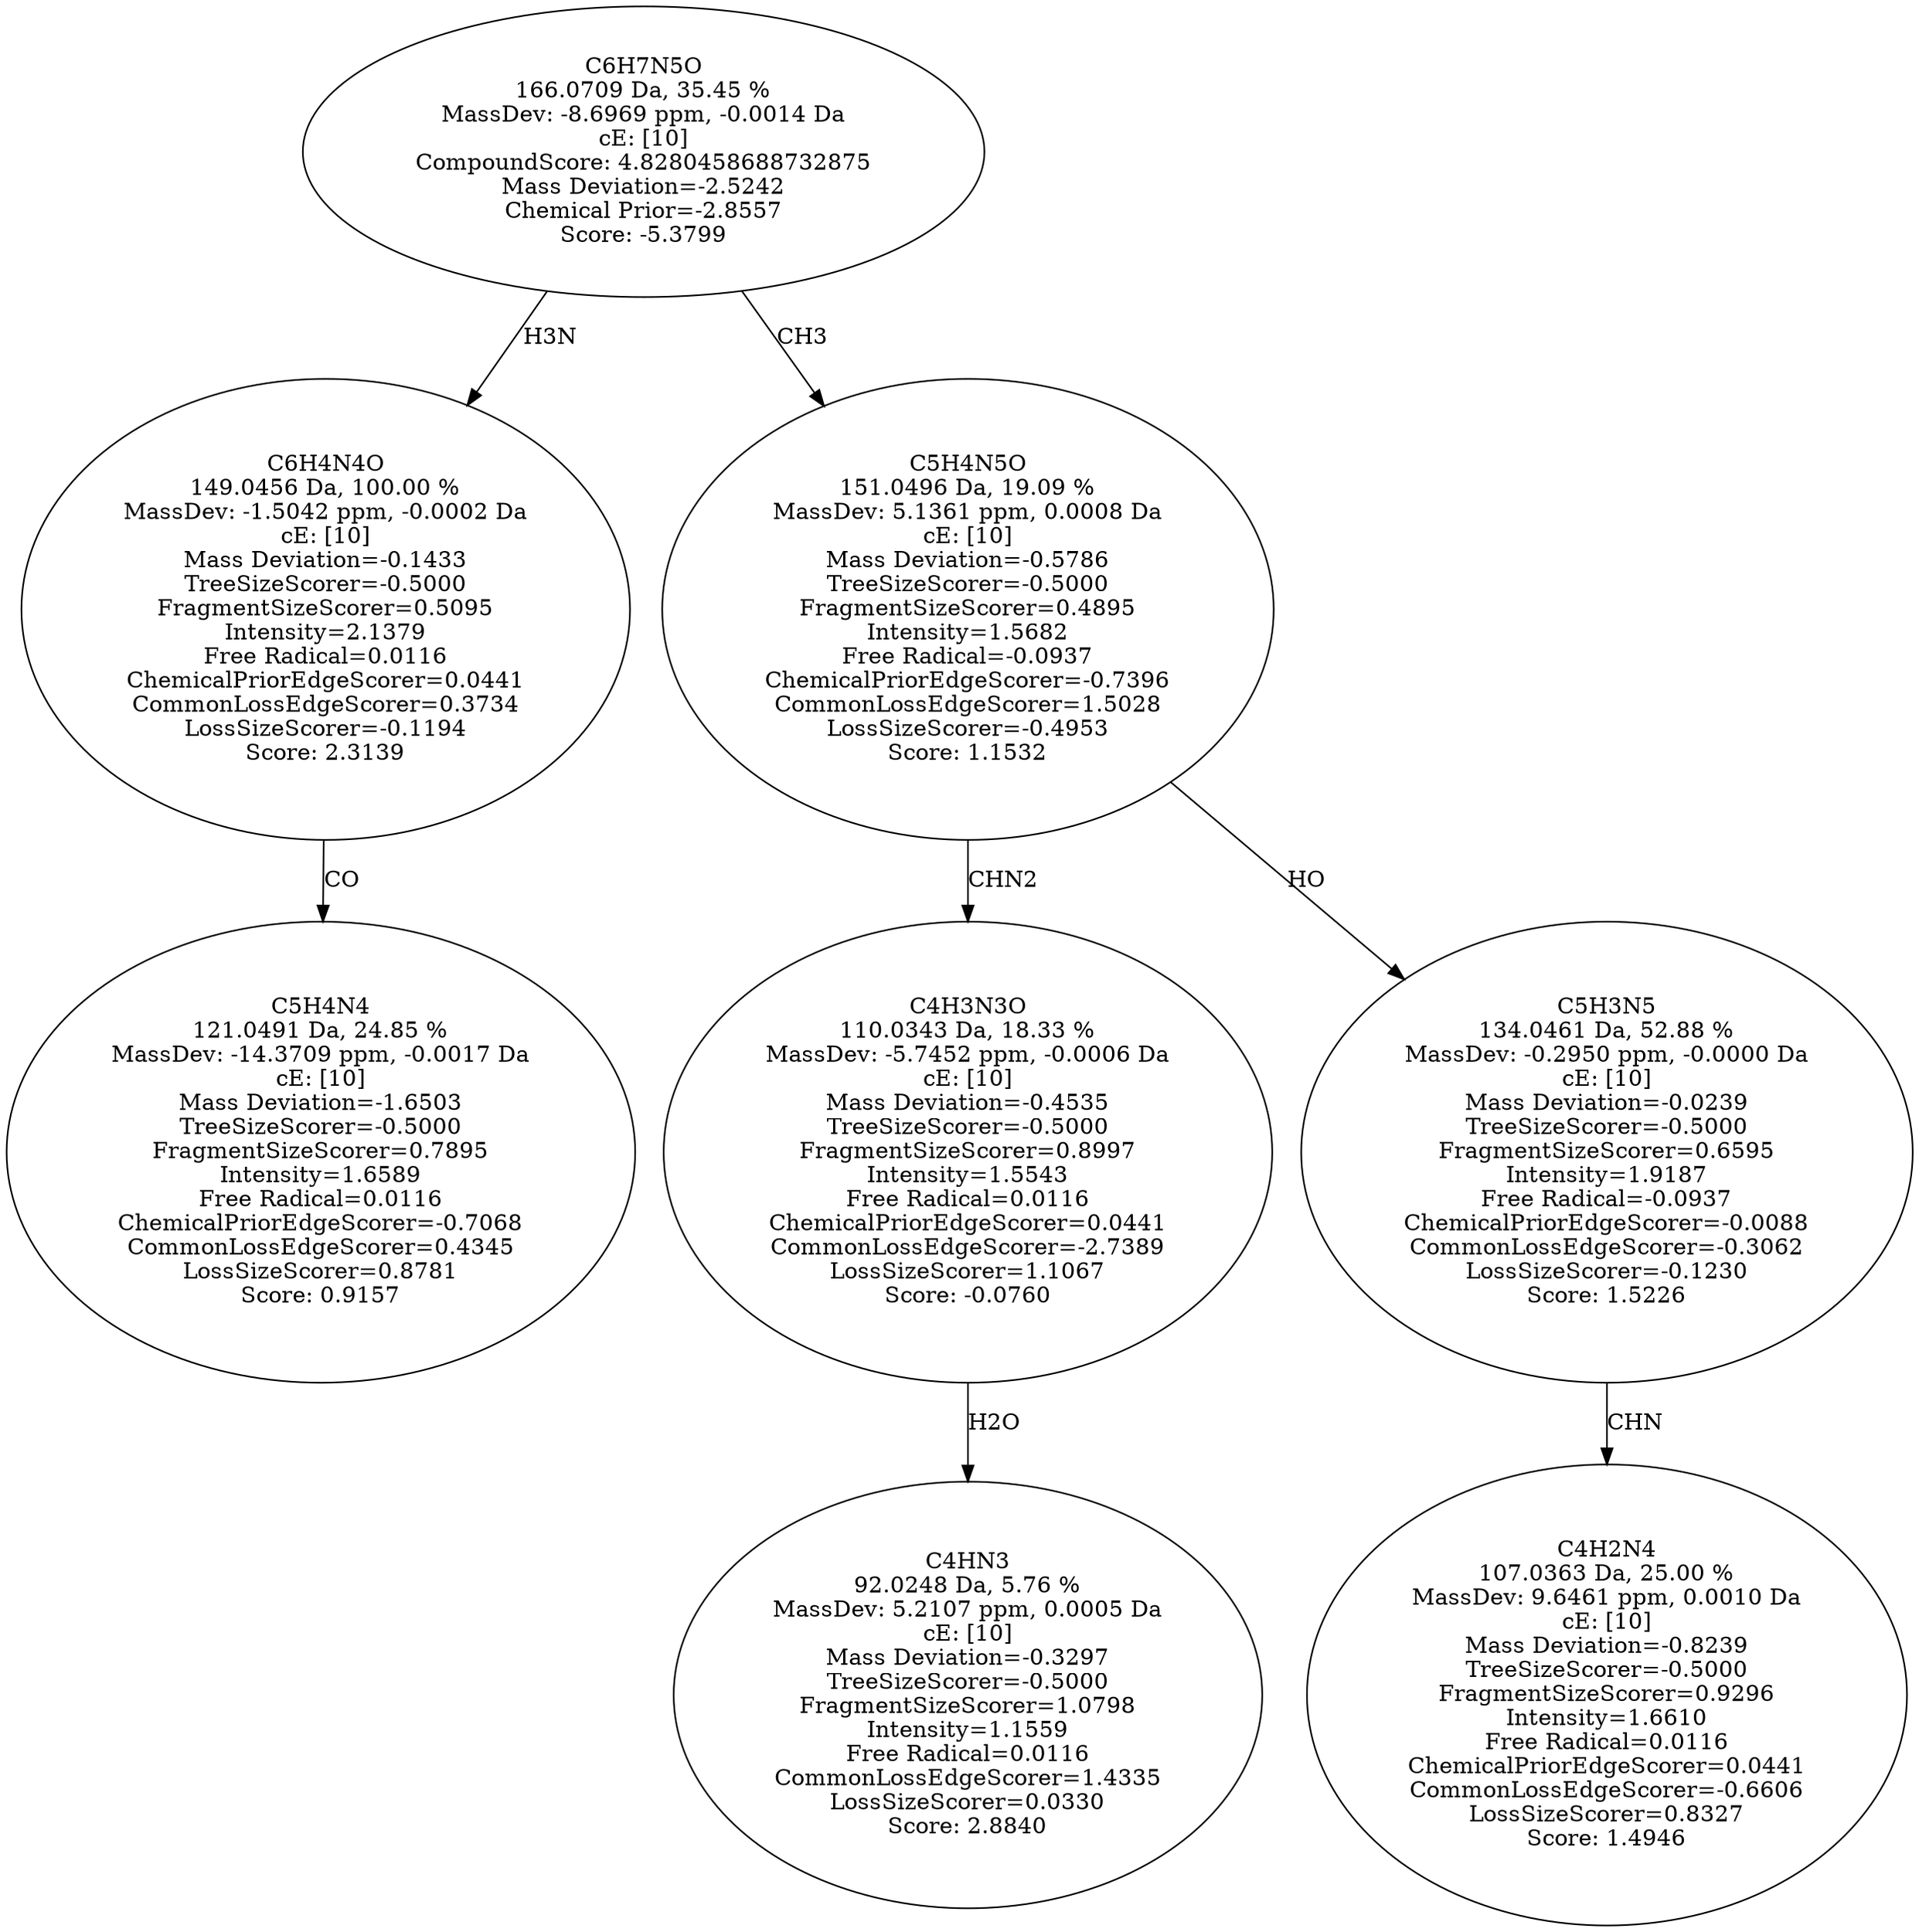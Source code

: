 strict digraph {
v1 [label="C5H4N4\n121.0491 Da, 24.85 %\nMassDev: -14.3709 ppm, -0.0017 Da\ncE: [10]\nMass Deviation=-1.6503\nTreeSizeScorer=-0.5000\nFragmentSizeScorer=0.7895\nIntensity=1.6589\nFree Radical=0.0116\nChemicalPriorEdgeScorer=-0.7068\nCommonLossEdgeScorer=0.4345\nLossSizeScorer=0.8781\nScore: 0.9157"];
v2 [label="C6H4N4O\n149.0456 Da, 100.00 %\nMassDev: -1.5042 ppm, -0.0002 Da\ncE: [10]\nMass Deviation=-0.1433\nTreeSizeScorer=-0.5000\nFragmentSizeScorer=0.5095\nIntensity=2.1379\nFree Radical=0.0116\nChemicalPriorEdgeScorer=0.0441\nCommonLossEdgeScorer=0.3734\nLossSizeScorer=-0.1194\nScore: 2.3139"];
v3 [label="C4HN3\n92.0248 Da, 5.76 %\nMassDev: 5.2107 ppm, 0.0005 Da\ncE: [10]\nMass Deviation=-0.3297\nTreeSizeScorer=-0.5000\nFragmentSizeScorer=1.0798\nIntensity=1.1559\nFree Radical=0.0116\nCommonLossEdgeScorer=1.4335\nLossSizeScorer=0.0330\nScore: 2.8840"];
v4 [label="C4H3N3O\n110.0343 Da, 18.33 %\nMassDev: -5.7452 ppm, -0.0006 Da\ncE: [10]\nMass Deviation=-0.4535\nTreeSizeScorer=-0.5000\nFragmentSizeScorer=0.8997\nIntensity=1.5543\nFree Radical=0.0116\nChemicalPriorEdgeScorer=0.0441\nCommonLossEdgeScorer=-2.7389\nLossSizeScorer=1.1067\nScore: -0.0760"];
v5 [label="C4H2N4\n107.0363 Da, 25.00 %\nMassDev: 9.6461 ppm, 0.0010 Da\ncE: [10]\nMass Deviation=-0.8239\nTreeSizeScorer=-0.5000\nFragmentSizeScorer=0.9296\nIntensity=1.6610\nFree Radical=0.0116\nChemicalPriorEdgeScorer=0.0441\nCommonLossEdgeScorer=-0.6606\nLossSizeScorer=0.8327\nScore: 1.4946"];
v6 [label="C5H3N5\n134.0461 Da, 52.88 %\nMassDev: -0.2950 ppm, -0.0000 Da\ncE: [10]\nMass Deviation=-0.0239\nTreeSizeScorer=-0.5000\nFragmentSizeScorer=0.6595\nIntensity=1.9187\nFree Radical=-0.0937\nChemicalPriorEdgeScorer=-0.0088\nCommonLossEdgeScorer=-0.3062\nLossSizeScorer=-0.1230\nScore: 1.5226"];
v7 [label="C5H4N5O\n151.0496 Da, 19.09 %\nMassDev: 5.1361 ppm, 0.0008 Da\ncE: [10]\nMass Deviation=-0.5786\nTreeSizeScorer=-0.5000\nFragmentSizeScorer=0.4895\nIntensity=1.5682\nFree Radical=-0.0937\nChemicalPriorEdgeScorer=-0.7396\nCommonLossEdgeScorer=1.5028\nLossSizeScorer=-0.4953\nScore: 1.1532"];
v8 [label="C6H7N5O\n166.0709 Da, 35.45 %\nMassDev: -8.6969 ppm, -0.0014 Da\ncE: [10]\nCompoundScore: 4.8280458688732875\nMass Deviation=-2.5242\nChemical Prior=-2.8557\nScore: -5.3799"];
v2 -> v1 [label="CO"];
v8 -> v2 [label="H3N"];
v4 -> v3 [label="H2O"];
v7 -> v4 [label="CHN2"];
v6 -> v5 [label="CHN"];
v7 -> v6 [label="HO"];
v8 -> v7 [label="CH3"];
}